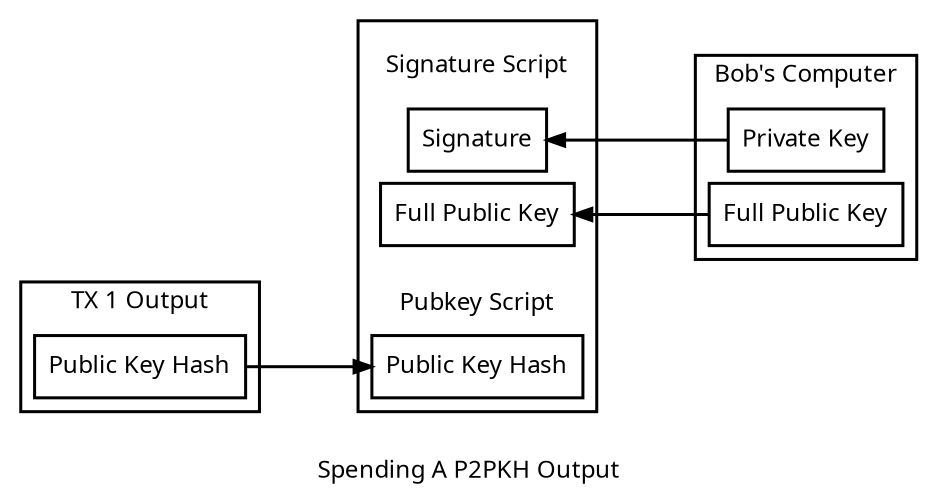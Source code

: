 digraph blockchain {

size="6.25";

//splines = "false";
rankdir=LR;
//ranksep=0.1;
//splines=ortho;
overlap = false;
nodesep = 0.1;

node [ fontname="Sans", shape = box, penwidth = 1.75 ];
edge [ fontname="Sans", penwidth = 1.75, minlen = 2 ];
graph [ fontname="Sans" ];
penwidth = 1.75;

subgraph cluster_tx2 {
    scriptSig [ label = "Signature Script", shape = "none" ];
    tx2_signature [ label = "Signature" ];
    tx2_full_public_key [ label = "Full Public Key" ];
    script [ label = " \nPubkey Script", shape = "none" ];
    tx2_pubkey_hash [ label = "Public Key Hash" ];

}

subgraph cluster_tx1 {
    tx1_pubkey_hash [ label = "Public Key Hash" ];

    label = "TX 1 Output"
}

subgraph cluster_bob {
    private_key [ label = "Private Key" ];
    full_public_key [ label = "Full Public Key" ];

    label = "Bob's Computer"
}

tx1_pubkey_hash -> tx2_pubkey_hash;

{
    edge [ arrowhead = "none", arrowtail = "normal", dir=both ]
    tx2_full_public_key -> full_public_key;
    tx2_signature -> private_key [ style = "axeed" ];
}

label = " \nSpending A P2PKH Output"
}
